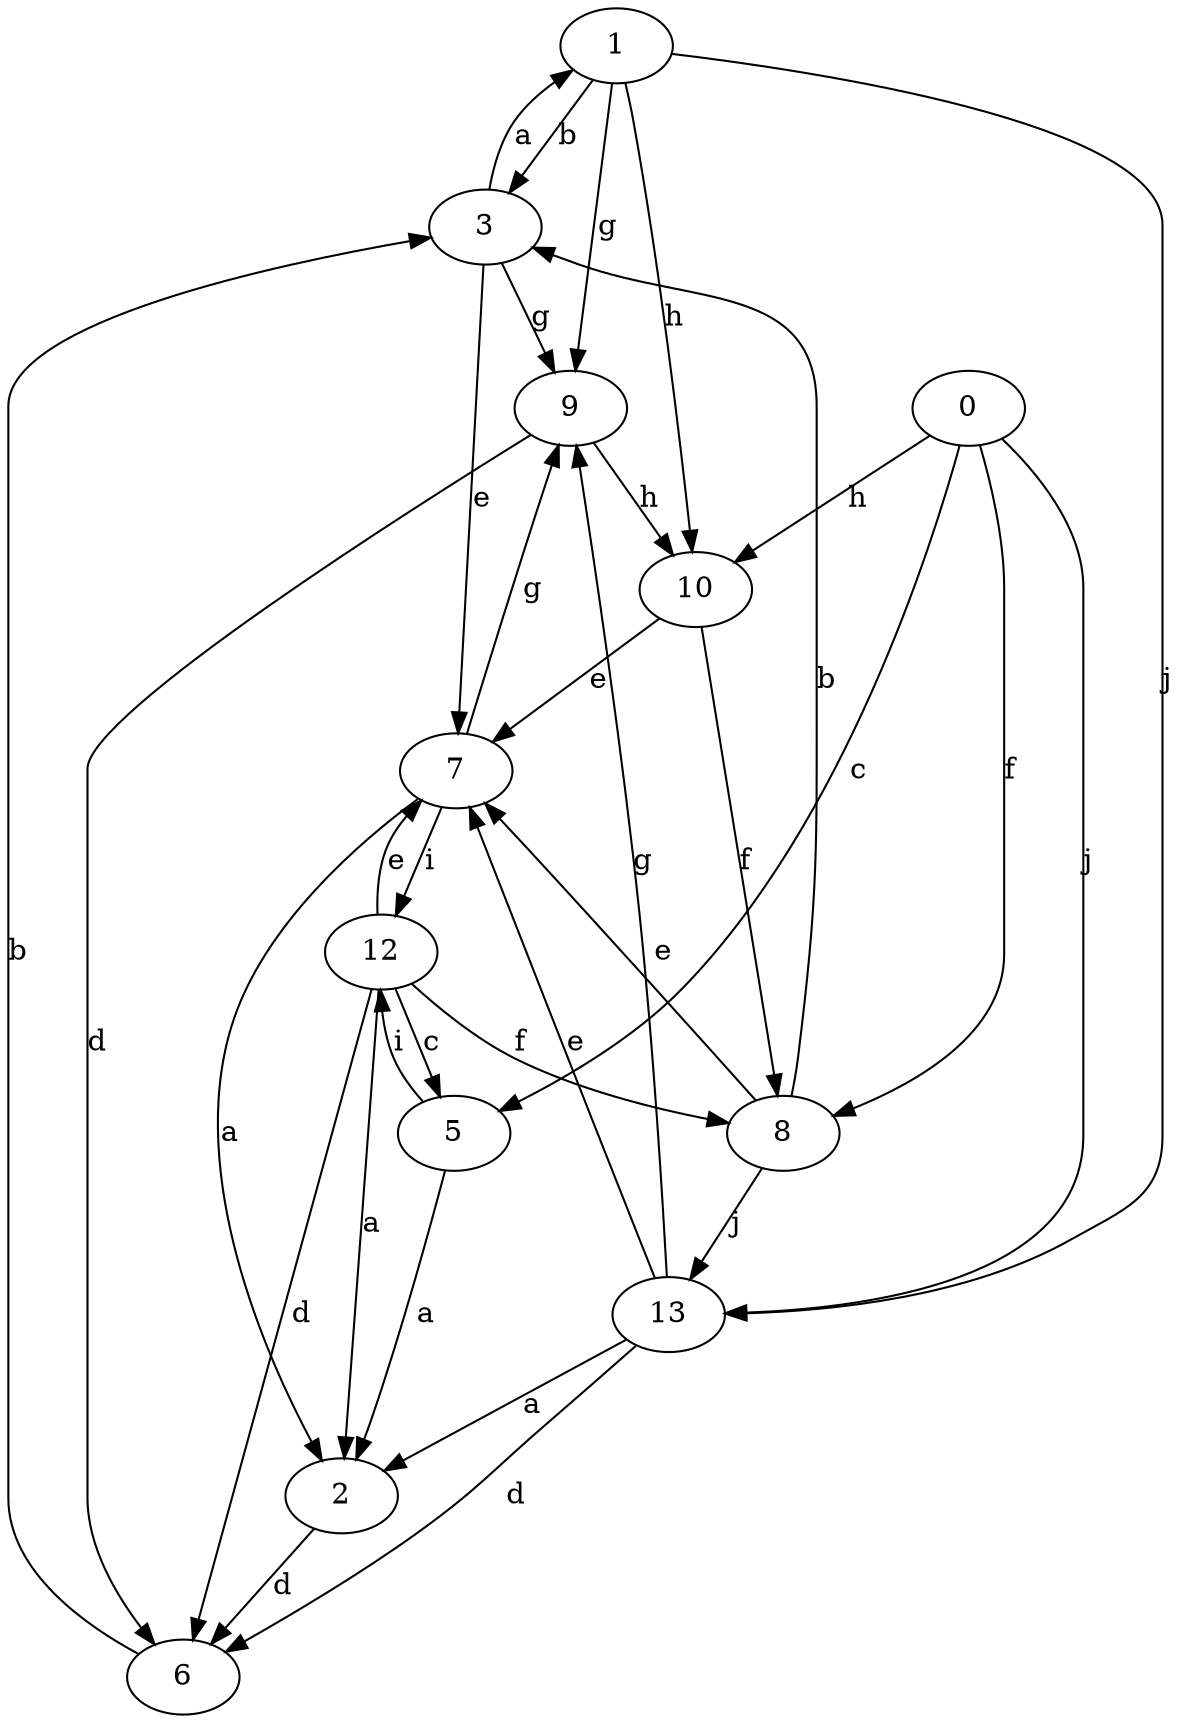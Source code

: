strict digraph  {
1;
2;
3;
5;
6;
7;
8;
9;
10;
0;
12;
13;
1 -> 3  [label=b];
1 -> 9  [label=g];
1 -> 10  [label=h];
1 -> 13  [label=j];
2 -> 6  [label=d];
3 -> 1  [label=a];
3 -> 7  [label=e];
3 -> 9  [label=g];
5 -> 2  [label=a];
5 -> 12  [label=i];
6 -> 3  [label=b];
7 -> 2  [label=a];
7 -> 9  [label=g];
7 -> 12  [label=i];
8 -> 3  [label=b];
8 -> 7  [label=e];
8 -> 13  [label=j];
9 -> 6  [label=d];
9 -> 10  [label=h];
10 -> 7  [label=e];
10 -> 8  [label=f];
0 -> 5  [label=c];
0 -> 8  [label=f];
0 -> 10  [label=h];
0 -> 13  [label=j];
12 -> 2  [label=a];
12 -> 5  [label=c];
12 -> 6  [label=d];
12 -> 7  [label=e];
12 -> 8  [label=f];
13 -> 2  [label=a];
13 -> 6  [label=d];
13 -> 7  [label=e];
13 -> 9  [label=g];
}
